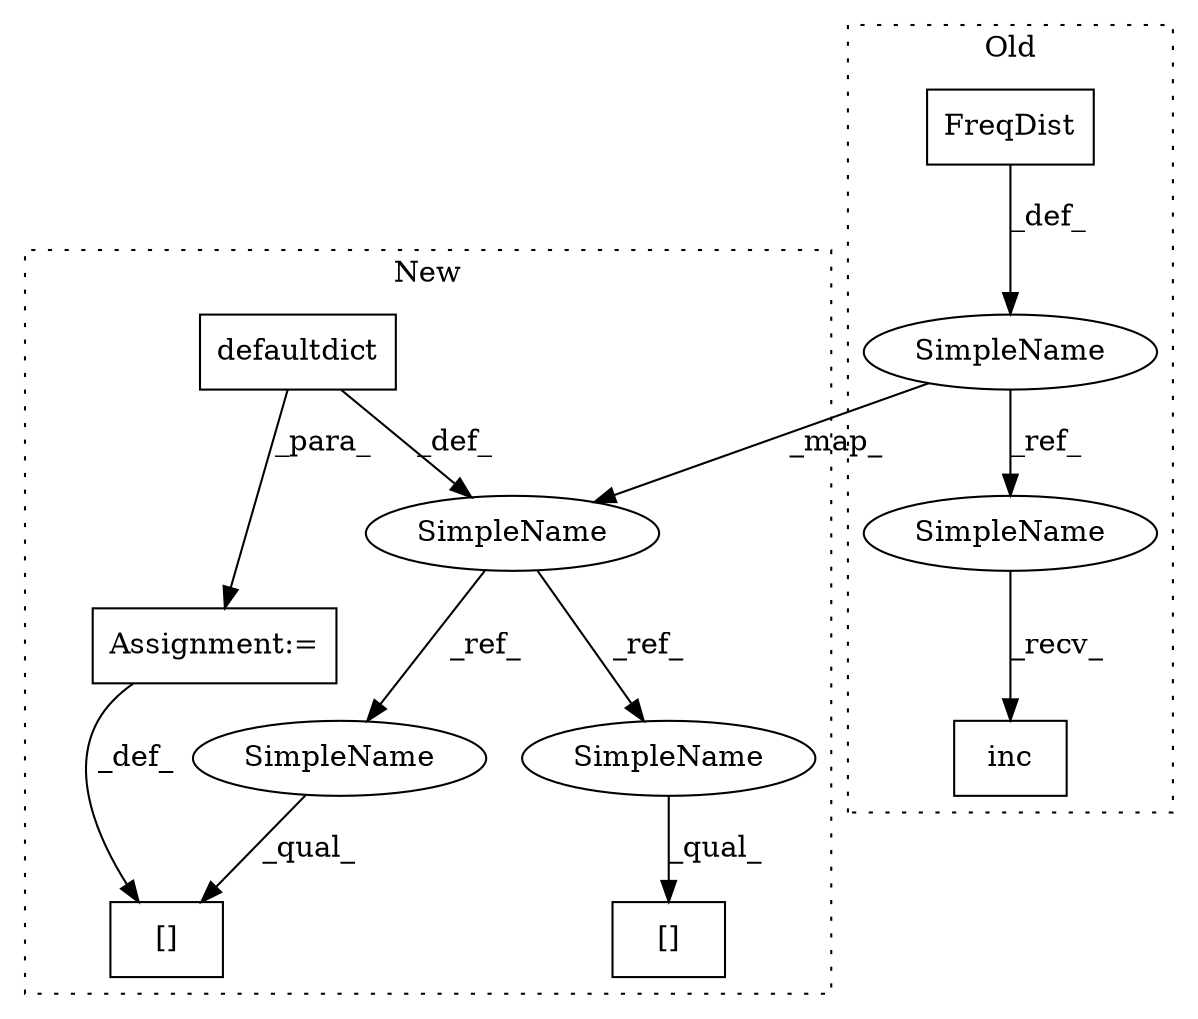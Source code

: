 digraph G {
subgraph cluster0 {
1 [label="inc" a="32" s="2821,2828" l="4,1" shape="box"];
3 [label="FreqDist" a="32" s="2111" l="10" shape="box"];
8 [label="SimpleName" a="42" s="2100" l="10" shape="ellipse"];
9 [label="SimpleName" a="42" s="2810" l="10" shape="ellipse"];
label = "Old";
style="dotted";
}
subgraph cluster1 {
2 [label="defaultdict" a="32" s="2440,2455" l="12,1" shape="box"];
4 [label="[]" a="2" s="3288,3302" l="11,1" shape="box"];
5 [label="Assignment:=" a="7" s="3303" l="2" shape="box"];
6 [label="[]" a="2" s="3288,3302" l="11,1" shape="box"];
7 [label="SimpleName" a="42" s="2417" l="10" shape="ellipse"];
10 [label="SimpleName" a="42" s="3288" l="10" shape="ellipse"];
11 [label="SimpleName" a="42" s="3288" l="10" shape="ellipse"];
label = "New";
style="dotted";
}
2 -> 7 [label="_def_"];
2 -> 5 [label="_para_"];
3 -> 8 [label="_def_"];
5 -> 4 [label="_def_"];
7 -> 11 [label="_ref_"];
7 -> 10 [label="_ref_"];
8 -> 7 [label="_map_"];
8 -> 9 [label="_ref_"];
9 -> 1 [label="_recv_"];
10 -> 4 [label="_qual_"];
11 -> 6 [label="_qual_"];
}